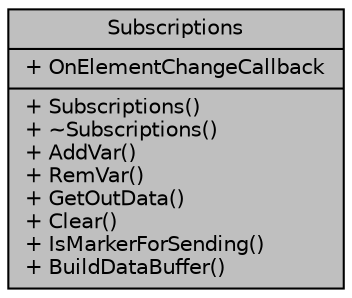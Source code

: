 digraph "Subscriptions"
{
 // LATEX_PDF_SIZE
  edge [fontname="Helvetica",fontsize="10",labelfontname="Helvetica",labelfontsize="10"];
  node [fontname="Helvetica",fontsize="10",shape=record];
  Node1 [label="{Subscriptions\n|+ OnElementChangeCallback\l|+ Subscriptions()\l+ ~Subscriptions()\l+ AddVar()\l+ RemVar()\l+ GetOutData()\l+ Clear()\l+ IsMarkerForSending()\l+ BuildDataBuffer()\l}",height=0.2,width=0.4,color="black", fillcolor="grey75", style="filled", fontcolor="black",tooltip=" "];
}
